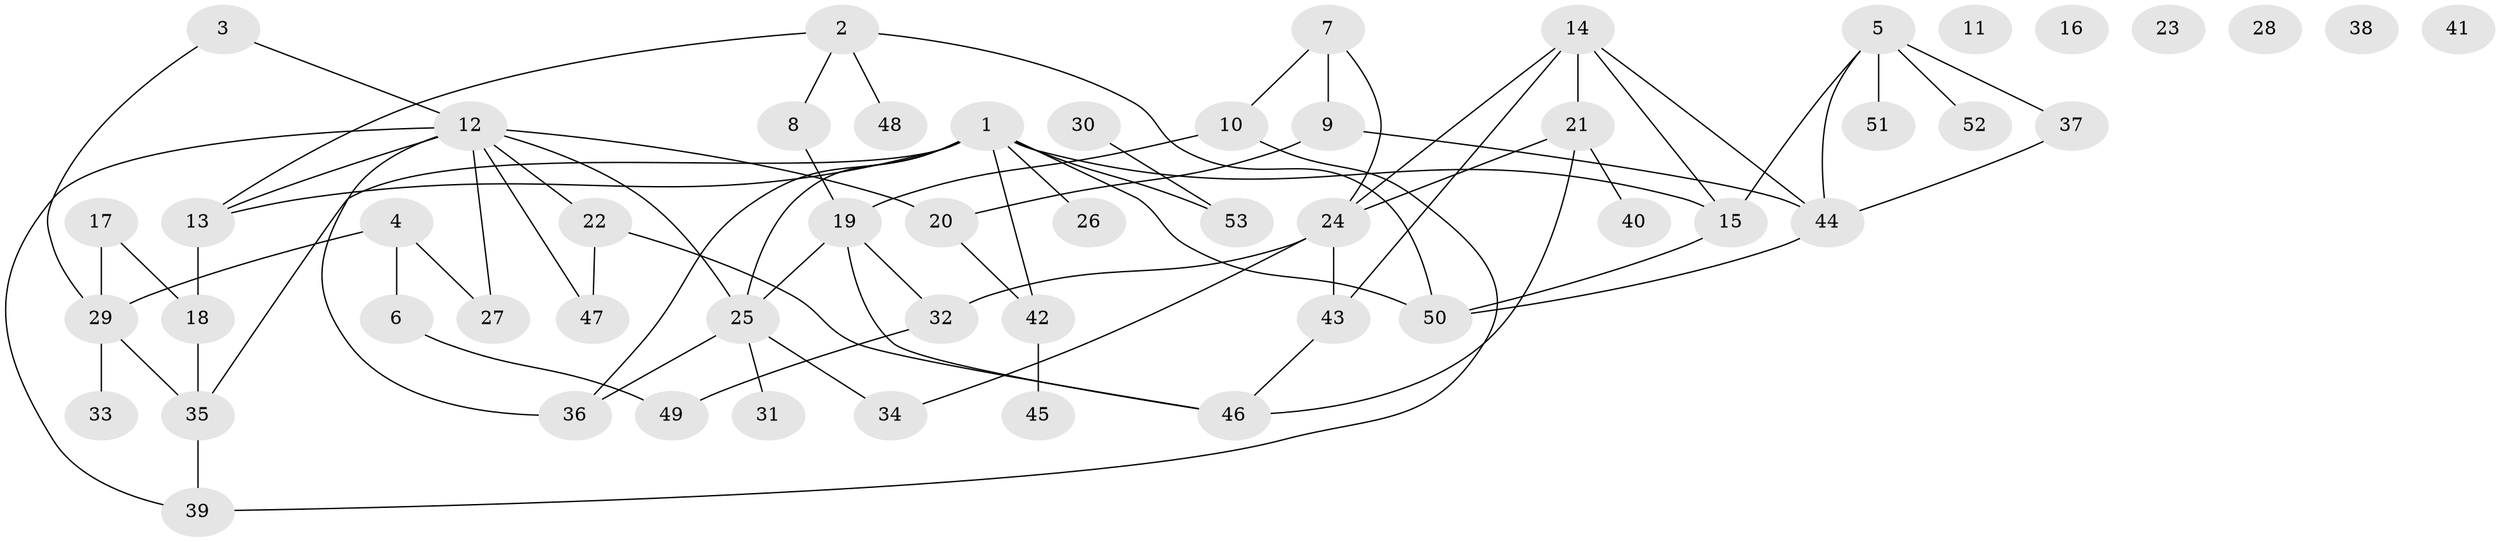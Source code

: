 // coarse degree distribution, {10: 0.027777777777777776, 3: 0.1111111111111111, 2: 0.25, 4: 0.08333333333333333, 5: 0.1111111111111111, 0: 0.16666666666666666, 9: 0.027777777777777776, 7: 0.027777777777777776, 6: 0.027777777777777776, 1: 0.16666666666666666}
// Generated by graph-tools (version 1.1) at 2025/41/03/06/25 10:41:24]
// undirected, 53 vertices, 74 edges
graph export_dot {
graph [start="1"]
  node [color=gray90,style=filled];
  1;
  2;
  3;
  4;
  5;
  6;
  7;
  8;
  9;
  10;
  11;
  12;
  13;
  14;
  15;
  16;
  17;
  18;
  19;
  20;
  21;
  22;
  23;
  24;
  25;
  26;
  27;
  28;
  29;
  30;
  31;
  32;
  33;
  34;
  35;
  36;
  37;
  38;
  39;
  40;
  41;
  42;
  43;
  44;
  45;
  46;
  47;
  48;
  49;
  50;
  51;
  52;
  53;
  1 -- 13;
  1 -- 15;
  1 -- 25;
  1 -- 26;
  1 -- 35;
  1 -- 36;
  1 -- 42;
  1 -- 50;
  1 -- 53;
  2 -- 8;
  2 -- 13;
  2 -- 48;
  2 -- 50;
  3 -- 12;
  3 -- 29;
  4 -- 6;
  4 -- 27;
  4 -- 29;
  5 -- 15;
  5 -- 37;
  5 -- 44;
  5 -- 51;
  5 -- 52;
  6 -- 49;
  7 -- 9;
  7 -- 10;
  7 -- 24;
  8 -- 19;
  9 -- 20;
  9 -- 44;
  10 -- 19;
  10 -- 39;
  12 -- 13;
  12 -- 20;
  12 -- 22;
  12 -- 25;
  12 -- 27;
  12 -- 36;
  12 -- 39;
  12 -- 47;
  13 -- 18;
  14 -- 15;
  14 -- 21;
  14 -- 24;
  14 -- 43;
  14 -- 44;
  15 -- 50;
  17 -- 18;
  17 -- 29;
  18 -- 35;
  19 -- 25;
  19 -- 32;
  19 -- 46;
  20 -- 42;
  21 -- 24;
  21 -- 40;
  21 -- 46;
  22 -- 46;
  22 -- 47;
  24 -- 32;
  24 -- 34;
  24 -- 43;
  25 -- 31;
  25 -- 34;
  25 -- 36;
  29 -- 33;
  29 -- 35;
  30 -- 53;
  32 -- 49;
  35 -- 39;
  37 -- 44;
  42 -- 45;
  43 -- 46;
  44 -- 50;
}
